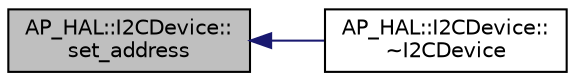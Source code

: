 digraph "AP_HAL::I2CDevice::set_address"
{
 // INTERACTIVE_SVG=YES
  edge [fontname="Helvetica",fontsize="10",labelfontname="Helvetica",labelfontsize="10"];
  node [fontname="Helvetica",fontsize="10",shape=record];
  rankdir="LR";
  Node1 [label="AP_HAL::I2CDevice::\lset_address",height=0.2,width=0.4,color="black", fillcolor="grey75", style="filled", fontcolor="black"];
  Node1 -> Node2 [dir="back",color="midnightblue",fontsize="10",style="solid",fontname="Helvetica"];
  Node2 [label="AP_HAL::I2CDevice::\l~I2CDevice",height=0.2,width=0.4,color="black", fillcolor="white", style="filled",URL="$classAP__HAL_1_1I2CDevice.html#aea243246a4817f5f57a7f1615880d95c"];
}
